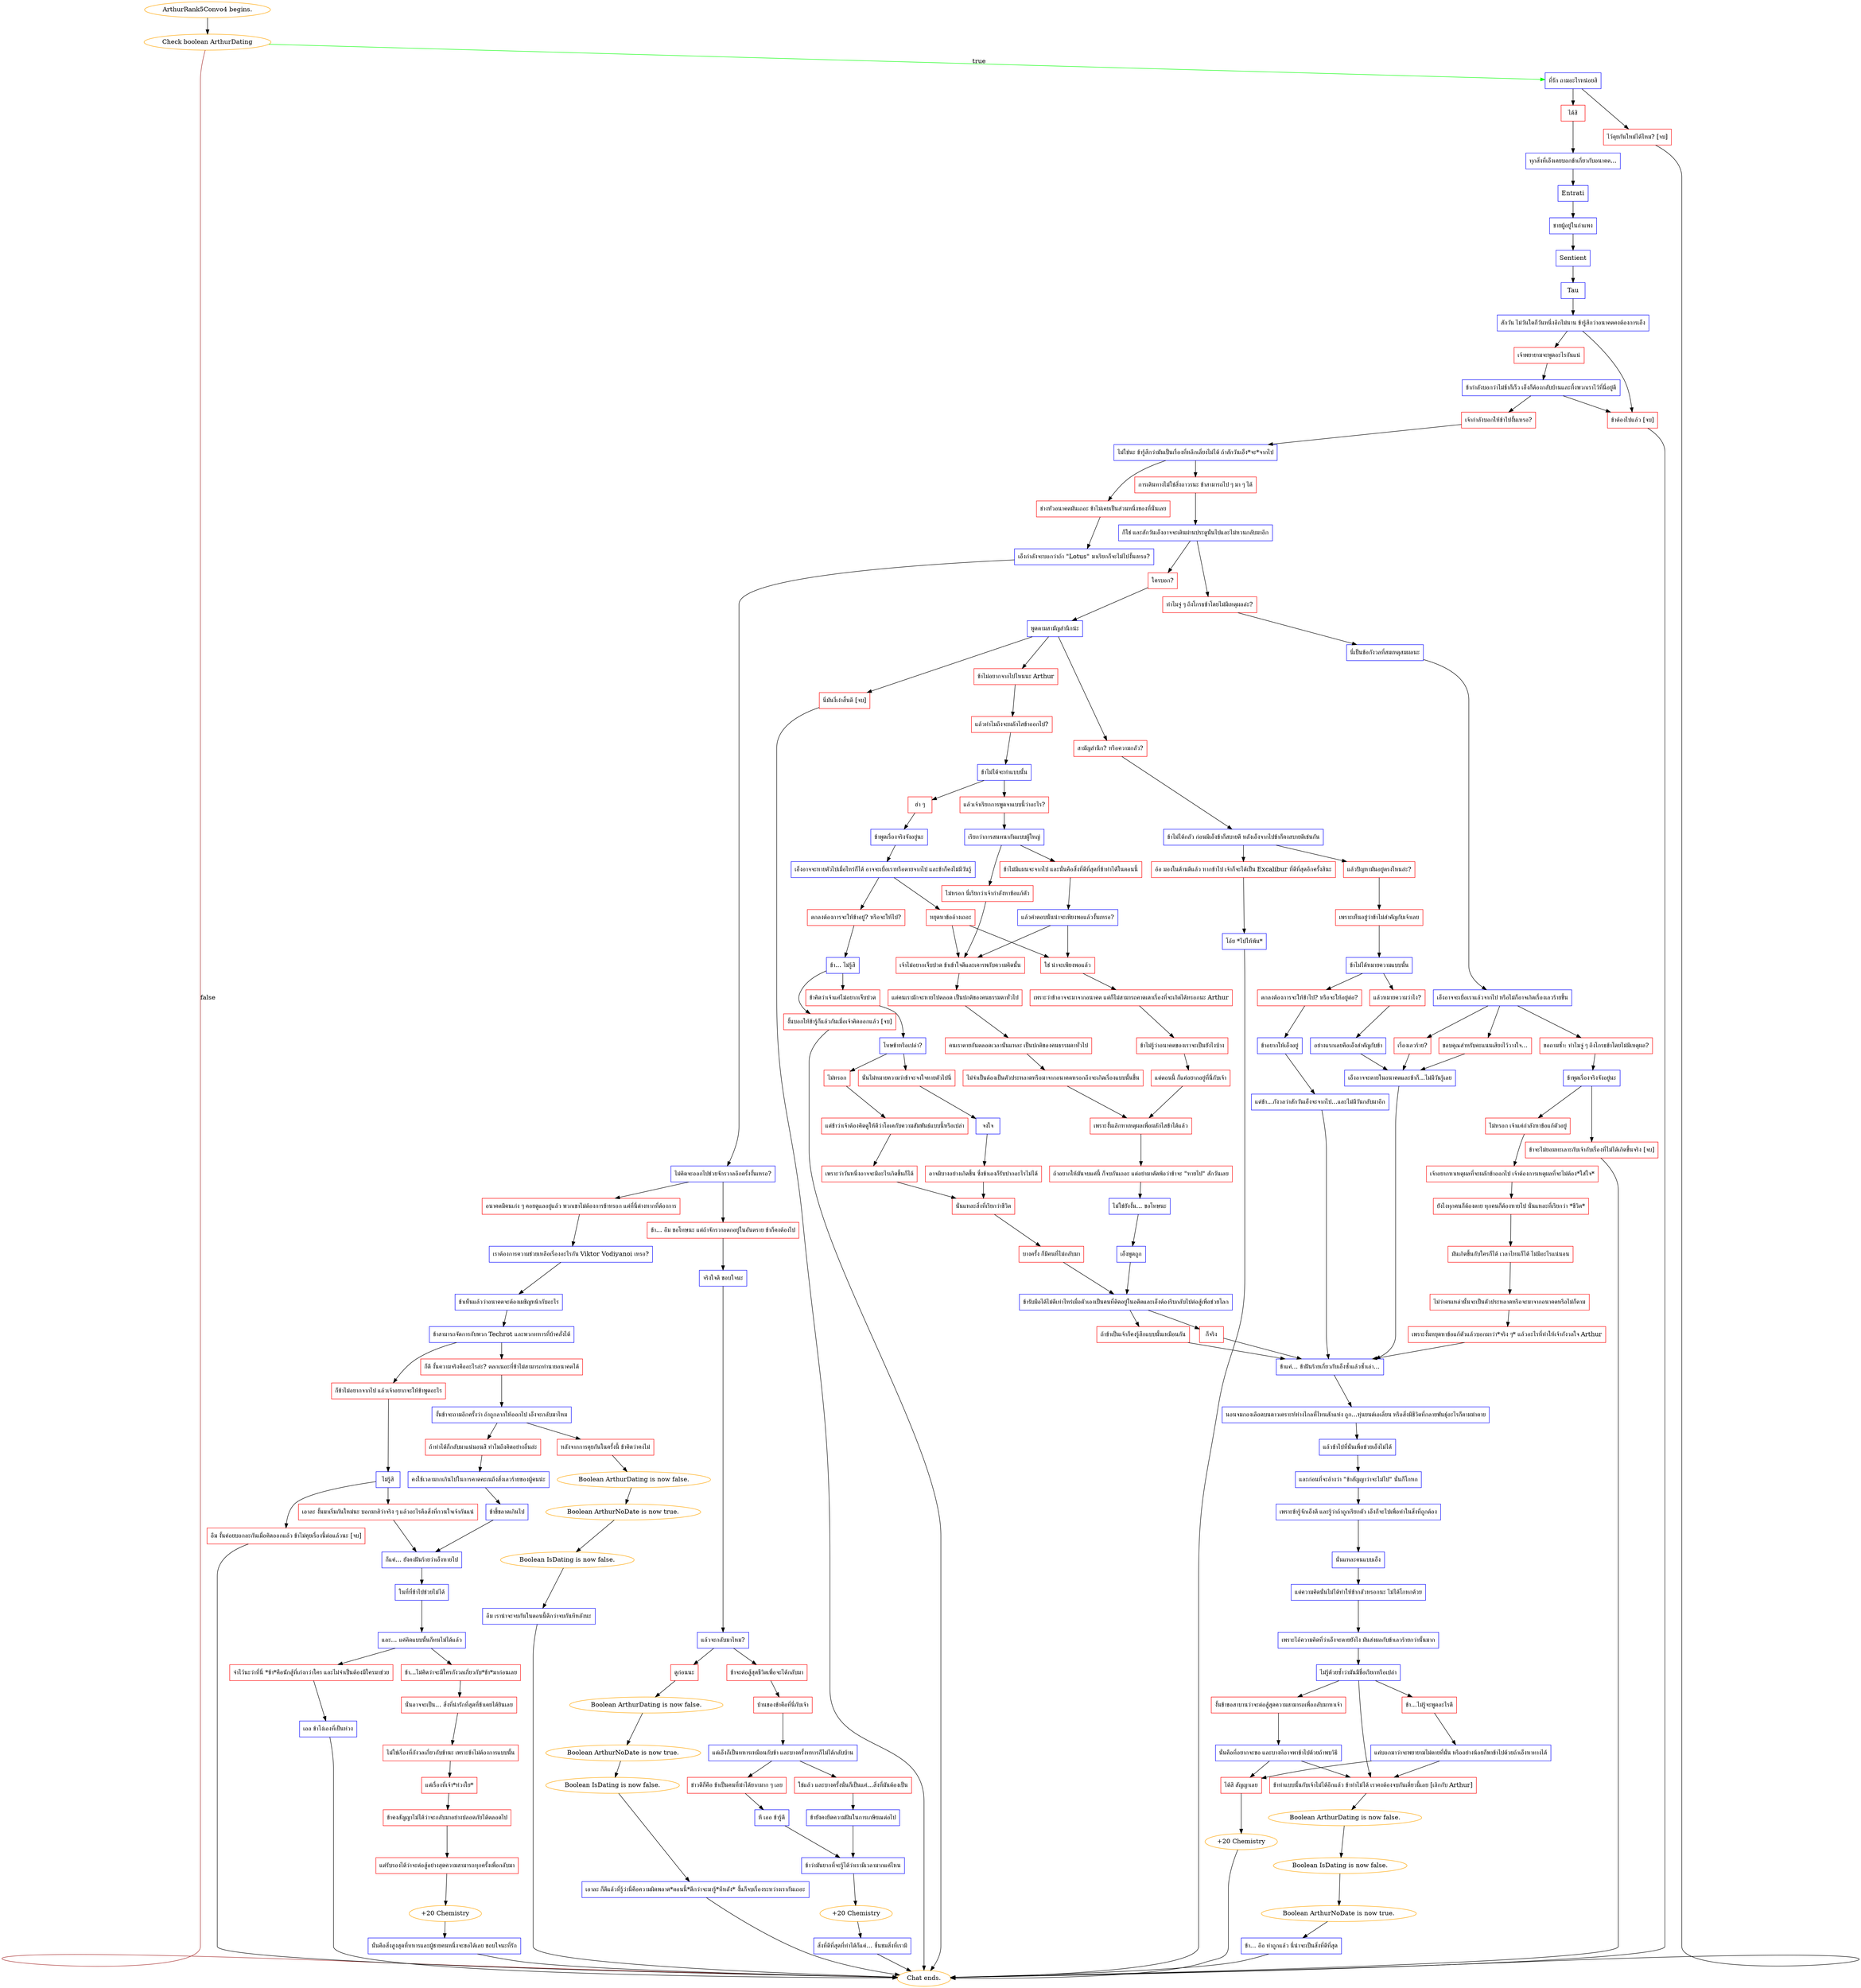 digraph {
	"ArthurRank5Convo4 begins." [color=orange];
		"ArthurRank5Convo4 begins." -> j2920893703;
	j2920893703 [label="Check boolean ArthurDating",color=orange];
		j2920893703 -> j3582455889 [label=true,color=green];
		j2920893703 -> "Chat ends." [label=false,color=brown];
	j3582455889 [label="ที่รัก ถามอะไรหน่อยสิ",shape=box,color=blue];
		j3582455889 -> j2097780862;
		j3582455889 -> j253381601;
	"Chat ends." [color=orange];
	j2097780862 [label="ได้สิ",shape=box,color=red];
		j2097780862 -> j2903919477;
	j253381601 [label="ไว้คุยกันใหม่ได้ไหม? [จบ]",shape=box,color=red];
		j253381601 -> "Chat ends.";
	j2903919477 [label="ทุกสิ่งที่เอ็งเคยบอกข้าเกี่ยวกับอนาคต...",shape=box,color=blue];
		j2903919477 -> j900783329;
	j900783329 [label="Entrati",shape=box,color=blue];
		j900783329 -> j645239888;
	j645239888 [label="ชายผู้อยู่ในกำแพง",shape=box,color=blue];
		j645239888 -> j2842825764;
	j2842825764 [label="Sentient",shape=box,color=blue];
		j2842825764 -> j1739533013;
	j1739533013 [label="Tau",shape=box,color=blue];
		j1739533013 -> j1146603912;
	j1146603912 [label="สักวัน ไม่วันใดก็วันหนึ่งอีกไม่นาน ข้ารู้สึกว่าอนาคตคงต้องการเอ็ง",shape=box,color=blue];
		j1146603912 -> j2407290596;
		j1146603912 -> j2686641719;
	j2407290596 [label="เจ้าพยายามจะพูดอะไรกันแน่",shape=box,color=red];
		j2407290596 -> j4136578021;
	j2686641719 [label="ข้าต้องไปแล้ว [จบ]",shape=box,color=red];
		j2686641719 -> "Chat ends.";
	j4136578021 [label="ข้ากำลังบอกว่าไม่ช้าก็เร็ว เอ็งก็ต้องกลับบ้านและทิ้งพวกเราไว้ที่นี่อยู่ดี",shape=box,color=blue];
		j4136578021 -> j1083121095;
		j4136578021 -> j2686641719;
	j1083121095 [label="เจ้ากำลังบอกให้ข้าไปงั้นเหรอ?",shape=box,color=red];
		j1083121095 -> j3052631359;
	j3052631359 [label="ไม่ใช่นะ ข้ารู้สึกว่ามันเป็นเรื่องที่หลีกเลี่ยงไม่ได้ ถ้าสักวันเอ็ง*จะ*จากไป",shape=box,color=blue];
		j3052631359 -> j4132156400;
		j3052631359 -> j2129242350;
	j4132156400 [label="การเดินทางไม่ใช่สิ่งถาวรนะ ข้าสามารถไป ๆ มา ๆ ได้",shape=box,color=red];
		j4132156400 -> j67517382;
	j2129242350 [label="ช่างหัวอนาคตมันเถอะ ข้าไม่เคยเป็นส่วนหนึ่งของที่นั่นเลย",shape=box,color=red];
		j2129242350 -> j1959075780;
	j67517382 [label="ก็ใช่ และสักวันเอ็งอาจจะเดินผ่านประตูนั่นไปและไม่หวนกลับมาอีก",shape=box,color=blue];
		j67517382 -> j3092714963;
		j67517382 -> j2843043531;
	j1959075780 [label="เอ็งกำลังจะบอกว่าถ้า \"Lotus\" มาเรียกก็จะไม่ไปงั้นเหรอ?",shape=box,color=blue];
		j1959075780 -> j1315588644;
	j3092714963 [label="ทำไมจู่ ๆ ถึงโกรธข้าโดยไม่มีเหตุผลล่ะ?",shape=box,color=red];
		j3092714963 -> j1649041216;
	j2843043531 [label="ใครบอก?",shape=box,color=red];
		j2843043531 -> j1526538176;
	j1315588644 [label="ไม่คิดจะออกไปช่วยจักรวาลอีกครั้งงั้นเหรอ?",shape=box,color=blue];
		j1315588644 -> j3045861099;
		j1315588644 -> j2779722367;
	j1649041216 [label="นี่เป็นข้อกังวลที่สมเหตุสมผลนะ",shape=box,color=blue];
		j1649041216 -> j3429748247;
	j1526538176 [label="พูดตามสามัญสำนึกน่ะ",shape=box,color=blue];
		j1526538176 -> j1336976162;
		j1526538176 -> j4009186370;
		j1526538176 -> j1960573037;
	j3045861099 [label="อนาคตมีคนเก่ง ๆ คอยดูแลอยู่แล้ว พวกเขาไม่ต้องการข้าหรอก แต่ที่นี่ต่างหากที่ต้องการ",shape=box,color=red];
		j3045861099 -> j1221769306;
	j2779722367 [label="ข้า... อืม ขอโทษนะ แต่ถ้าจักรวาลตกอยู่ในอันตราย ข้าก็คงต้องไป",shape=box,color=red];
		j2779722367 -> j1087643357;
	j3429748247 [label="เอ็งอาจจะเบื่อเราแล้วจากไป หรือไม่ก็อาจเกิดเรื่องเลวร้ายขึ้น",shape=box,color=blue];
		j3429748247 -> j3643274226;
		j3429748247 -> j1959651861;
		j3429748247 -> j541139040;
	j1336976162 [label="สามัญสำนึก? หรือความกลัว?",shape=box,color=red];
		j1336976162 -> j1730130408;
	j4009186370 [label="นี่มันงี่เง่าสิ้นดี [จบ]",shape=box,color=red];
		j4009186370 -> "Chat ends.";
	j1960573037 [label="ข้าไม่อยากจากไปไหนนะ Arthur",shape=box,color=red];
		j1960573037 -> j2036568773;
	j1221769306 [label="เราต้องการความช่วยเหลือเรื่องอะไรกัน Viktor Vodiyanoi เหรอ?",shape=box,color=blue];
		j1221769306 -> j235354832;
	j1087643357 [label="จริงใจดี ขอบใจนะ",shape=box,color=blue];
		j1087643357 -> j2821321040;
	j3643274226 [label="เรื่องเลวร้าย?",shape=box,color=red];
		j3643274226 -> j1570556134;
	j1959651861 [label="ขอบคุณสำหรับคะแนนเสียงไว้วางใจ...",shape=box,color=red];
		j1959651861 -> j1570556134;
	j541139040 [label="ขอถามซ้ำ: ทำไมจู่ ๆ ถึงโกรธข้าโดยไม่มีเหตุผล?",shape=box,color=red];
		j541139040 -> j479042608;
	j1730130408 [label="ข้าไม่ได้กลัว ก่อนมีเอ็งข้าก็สบายดี หลังเอ็งจากไปข้าก็คงสบายดีเช่นกัน",shape=box,color=blue];
		j1730130408 -> j3010580686;
		j1730130408 -> j2680465684;
	j2036568773 [label="แล้วทำไมถึงจะผลักไสข้าออกไป?",shape=box,color=red];
		j2036568773 -> j3530999432;
	j235354832 [label="ข้าเห็นแล้วว่าอนาคตจะต้องเผชิญหน้ากับอะไร",shape=box,color=blue];
		j235354832 -> j2667170800;
	j2821321040 [label="แล้วจะกลับมาไหม?",shape=box,color=blue];
		j2821321040 -> j780267881;
		j2821321040 -> j3366986340;
	j1570556134 [label="เอ็งอาจจะตายในอนาคตและข้าก็...ไม่มีวันรู้เลย",shape=box,color=blue];
		j1570556134 -> j3179907772;
	j479042608 [label="ข้าพูดเรื่องจริงจังอยู่นะ",shape=box,color=blue];
		j479042608 -> j2886428129;
		j479042608 -> j1964763831;
	j3010580686 [label="แล้วปัญหามันอยู่ตรงไหนล่ะ?",shape=box,color=red];
		j3010580686 -> j3625629865;
	j2680465684 [label="อ้อ มองในด้านดีแล้ว หากข้าไป เจ้าก็จะได้เป็น Excalibur ที่ดีที่สุดอีกครั้งสินะ",shape=box,color=red];
		j2680465684 -> j430839555;
	j3530999432 [label="ข้าไม่ได้จะทำแบบนั้น",shape=box,color=blue];
		j3530999432 -> j3283638022;
		j3530999432 -> j4219154704;
	j2667170800 [label="ข้าสามารถจัดการกับพวก Techrot และพวกทหารที่บ้าคลั่งได้",shape=box,color=blue];
		j2667170800 -> j1145190794;
		j2667170800 -> j1792294910;
	j780267881 [label="ข้าจะต่อสู้สุดชีวิตเพื่อจะได้กลับมา",shape=box,color=red];
		j780267881 -> j1789743541;
	j3366986340 [label="ดูก่อนนะ",shape=box,color=red];
		j3366986340 -> j2398123627;
	j3179907772 [label="ข้าแค่... ข้าฝันร้ายเกี่ยวกับเอ็งซ้ำแล้วซ้ำเล่า...",shape=box,color=blue];
		j3179907772 -> j4063476886;
	j2886428129 [label="ไม่หรอก เจ้าแค่กำลังหาข้อแก้ตัวอยู่",shape=box,color=red];
		j2886428129 -> j1511107437;
	j1964763831 [label="ข้าจะไม่ยอมทะเลาะกับเจ้ากับเรื่องที่ไม่ได้เกิดขึ้นจริง [จบ]",shape=box,color=red];
		j1964763831 -> "Chat ends.";
	j3625629865 [label="เพราะเห็นอยู่ว่าข้าไม่สำคัญกับเจ้าเลย",shape=box,color=red];
		j3625629865 -> j2810213934;
	j430839555 [label="โอ้ย *ไปให้พ้น*",shape=box,color=blue];
		j430839555 -> "Chat ends.";
	j3283638022 [label="ฮ่า ๆ",shape=box,color=red];
		j3283638022 -> j2602506316;
	j4219154704 [label="แล้วเจ้าเรียกการพูดจาแบบนี้ว่าอะไร?",shape=box,color=red];
		j4219154704 -> j4065033962;
	j1145190794 [label="ก็ดี งั้นความจริงคืออะไรล่ะ? ตลกเนอะที่ข้าไม่สามารถทำนายอนาคตได้",shape=box,color=red];
		j1145190794 -> j3634422264;
	j1792294910 [label="ก็ข้าไม่อยากจากไป แล้วเจ้าอยากจะให้ข้าพูดอะไร",shape=box,color=red];
		j1792294910 -> j2404963565;
	j1789743541 [label="บ้านของข้าคือที่นี่กับเจ้า",shape=box,color=red];
		j1789743541 -> j1626917240;
	j2398123627 [label="Boolean ArthurDating is now false.",color=orange];
		j2398123627 -> j2470468211;
	j4063476886 [label="นอนจมกองเลือดบนดาวเคราะห์ห่างไกลที่ไหนสักแห่ง ถูก...หุ่นยนต์เอเลี่ยน หรือสิ่งมีชีวิตที่กลายพันธุ์อะไรก็ตามฆ่าตาย",shape=box,color=blue];
		j4063476886 -> j2882967527;
	j1511107437 [label="เจ้าอยากหาเหตุผลที่จะผลักข้าออกไป เจ้าต้องการเหตุผลที่จะไม่ต้อง*ใส่ใจ*",shape=box,color=red];
		j1511107437 -> j3613505675;
	j2810213934 [label="ข้าไม่ได้หมายความแบบนั้น",shape=box,color=blue];
		j2810213934 -> j3926969752;
		j2810213934 -> j909396914;
	j2602506316 [label="ข้าพูดเรื่องจริงจังอยู่นะ",shape=box,color=blue];
		j2602506316 -> j1579600111;
	j4065033962 [label="เรียกว่าการสนทนากันแบบผู้ใหญ่",shape=box,color=blue];
		j4065033962 -> j2764621509;
		j4065033962 -> j1755022649;
	j3634422264 [label="งั้นข้าจะถามอีกครั้งว่า ถ้าถูกลากให้ออกไป เอ็งจะกลับมาไหม",shape=box,color=blue];
		j3634422264 -> j2175935005;
		j3634422264 -> j3937640085;
	j2404963565 [label="ไม่รู้สิ",shape=box,color=blue];
		j2404963565 -> j1064936640;
		j2404963565 -> j3985393698;
	j1626917240 [label="แต่เอ็งก็เป็นทหารเหมือนกับข้า และบางครั้งทหารก็ไม่ได้กลับบ้าน",shape=box,color=blue];
		j1626917240 -> j2310469451;
		j1626917240 -> j3755898385;
	j2470468211 [label="Boolean ArthurNoDate is now true.",color=orange];
		j2470468211 -> j263813393;
	j2882967527 [label="แล้วข้าไปที่นั่นเพื่อช่วยเอ็งไม่ได้",shape=box,color=blue];
		j2882967527 -> j692891230;
	j3613505675 [label="ยังไงทุกคนก็ต้องตาย ทุกคนก็ต้องหายไป นั่นแหละที่เรียกว่า *ชีวิต*",shape=box,color=red];
		j3613505675 -> j2192688849;
	j3926969752 [label="ตกลงต้องการจะให้ข้าไป? หรือจะให้อยู่ต่อ?",shape=box,color=red];
		j3926969752 -> j2136711856;
	j909396914 [label="แล้วหมายความว่าไง?",shape=box,color=red];
		j909396914 -> j1910887224;
	j1579600111 [label="เอ็งอาจจะหายตัวไปเมื่อไหร่ก็ได้ อาจจะเบื่อเราหรือตายจากไป และข้าก็คงไม่มีวันรู้",shape=box,color=blue];
		j1579600111 -> j2009948073;
		j1579600111 -> j3219606978;
	j2764621509 [label="ไม่หรอก นี่เรียกว่าเจ้ากำลังหาข้อแก้ตัว",shape=box,color=red];
		j2764621509 -> j3677265173;
	j1755022649 [label="ข้าไม่มีแผนจะจากไป และนั่นคือสิ่งที่ดีที่สุดที่ข้าทำได้ในตอนนี้",shape=box,color=red];
		j1755022649 -> j4157393720;
	j2175935005 [label="หลังจากการคุยกันในครั้งนี้ ข้าคิดว่าคงไม่",shape=box,color=red];
		j2175935005 -> j2237542706;
	j3937640085 [label="ถ้าทำได้ก็กลับมาแน่นอนสิ ทำไมถึงคิดอย่างอื่นล่ะ",shape=box,color=red];
		j3937640085 -> j1499785945;
	j1064936640 [label="เอาละ งั้นมาเริ่มกันใหม่นะ บอกมาสิว่าจริง ๆ แล้วอะไรคือสิ่งที่กวนใจเจ้ากันแน่",shape=box,color=red];
		j1064936640 -> j1862760584;
	j3985393698 [label="อืม งั้นค่อยบอกละกันเมื่อคิดออกแล้ว ข้าไม่คุยเรื่องนี้ต่อแล้วนะ [จบ]",shape=box,color=red];
		j3985393698 -> "Chat ends.";
	j2310469451 [label="ใช่แล้ว และบางครั้งนั่นก็เป็นแค่...สิ่งที่มันต้องเป็น",shape=box,color=red];
		j2310469451 -> j2898225730;
	j3755898385 [label="ข่าวดีก็คือ ข้าเป็นคนที่ฆ่าได้ยากมาก ๆ เลย",shape=box,color=red];
		j3755898385 -> j1431078559;
	j263813393 [label="Boolean IsDating is now false.",color=orange];
		j263813393 -> j2632455306;
	j692891230 [label="และก่อนที่จะอ้างว่า \"ข้าสัญญาว่าจะไม่ไป\" นั่นก็โกหก",shape=box,color=blue];
		j692891230 -> j1667802147;
	j2192688849 [label="มันเกิดขึ้นกับใครก็ได้ เวลาไหนก็ได้ ไม่มีอะไรแน่นอน",shape=box,color=red];
		j2192688849 -> j1127924200;
	j2136711856 [label="ข้าอยากให้เอ็งอยู่",shape=box,color=blue];
		j2136711856 -> j2691701290;
	j1910887224 [label="อย่างแรกเลยคือเอ็งสำคัญกับข้า",shape=box,color=blue];
		j1910887224 -> j1570556134;
	j2009948073 [label="หยุดหาข้ออ้างเถอะ",shape=box,color=red];
		j2009948073 -> j4173501657;
		j2009948073 -> j3677265173;
	j3219606978 [label="ตกลงต้องการจะให้ข้าอยู่? หรือจะให้ไป?",shape=box,color=red];
		j3219606978 -> j2789475121;
	j3677265173 [label="เจ้าไม่อยากเจ็บปวด ข้าเข้าใจดีและเคารพกับความคิดนั้น",shape=box,color=red];
		j3677265173 -> j553799711;
	j4157393720 [label="แล้วคำตอบนั่นน่าจะเพียงพอแล้วงั้นเหรอ?",shape=box,color=blue];
		j4157393720 -> j4173501657;
		j4157393720 -> j3677265173;
	j2237542706 [label="Boolean ArthurDating is now false.",color=orange];
		j2237542706 -> j3522928269;
	j1499785945 [label="คงใช้เวลามากเกินไปในการคาดคะเนถึงสิ่งเลวร้ายของผู้คนน่ะ",shape=box,color=blue];
		j1499785945 -> j3176876774;
	j1862760584 [label="ก็แค่... ยังคงฝันร้ายว่าเอ็งหายไป",shape=box,color=blue];
		j1862760584 -> j1339043633;
	j2898225730 [label="ข้ายังคงยึดความฝันในการเกษียณต่อไป",shape=box,color=blue];
		j2898225730 -> j3104956024;
	j1431078559 [label="หึ เออ ข้ารู้ดี",shape=box,color=blue];
		j1431078559 -> j3104956024;
	j2632455306 [label="เอาละ ก็ดีแล้วที่รู้ว่านี่คือความผิดพลาด*ตอนนี้*ดีกว่าจะมารู้*ทีหลัง* งั้นก็จบเรื่องระหว่างเรากันเถอะ",shape=box,color=blue];
		j2632455306 -> "Chat ends.";
	j1667802147 [label="เพราะข้ารู้จักเอ็งดี และรู้ว่าถ้าถูกเรียกตัว เอ็งก็จะไปเพื่อทำในสิ่งที่ถูกต้อง",shape=box,color=blue];
		j1667802147 -> j2540728237;
	j1127924200 [label="ไม่ว่าคนเหล่านั้นจะเป็นตัวประหลาดหรือจะมาจากอนาคตหรือไม่ก็ตาม",shape=box,color=red];
		j1127924200 -> j250366566;
	j2691701290 [label="แต่ข้า...กังวลว่าสักวันเอ็งจะจากไป...และไม่มีวันกลับมาอีก",shape=box,color=blue];
		j2691701290 -> j3179907772;
	j4173501657 [label="ใช่ น่าจะเพียงพอแล้ว",shape=box,color=red];
		j4173501657 -> j3850647367;
	j2789475121 [label="ข้า... ไม่รู้สิ",shape=box,color=blue];
		j2789475121 -> j3254096071;
		j2789475121 -> j1428345528;
	j553799711 [label="แต่คนเรามักจะหายไปตลอด เป็นปกติของคนธรรมดาทั่วไป",shape=box,color=red];
		j553799711 -> j1998140314;
	j3522928269 [label="Boolean ArthurNoDate is now true.",color=orange];
		j3522928269 -> j2883342400;
	j3176876774 [label="ข้าขี้ขลาดเกินไป",shape=box,color=blue];
		j3176876774 -> j1862760584;
	j1339043633 [label="ในที่ที่ข้าไปช่วยไม่ได้",shape=box,color=blue];
		j1339043633 -> j39321850;
	j3104956024 [label="ข้าว่ามันยากที่จะรู้ได้ว่าเรามีเวลามากแค่ไหน",shape=box,color=blue];
		j3104956024 -> j2760157154;
	j2540728237 [label="นั่นแหละคนแบบเอ็ง",shape=box,color=blue];
		j2540728237 -> j352003701;
	j250366566 [label="เพราะงั้นหยุดหาข้อแก้ตัวแล้วบอกมาว่า*จริง ๆ* แล้วอะไรที่ทำให้เจ้ากังวลใจ Arthur",shape=box,color=red];
		j250366566 -> j3179907772;
	j3850647367 [label="เพราะว่าข้าอาจจะมาจากอนาคต แต่ก็ไม่สามารถคาดเดาเรื่องที่จะเกิดได้หรอกนะ Arthur",shape=box,color=red];
		j3850647367 -> j2422713746;
	j3254096071 [label="ข้าคิดว่าเจ้าแค่ไม่อยากเจ็บปวด",shape=box,color=red];
		j3254096071 -> j4238650592;
	j1428345528 [label="งั้นบอกให้ข้ารู้ก็แล้วกันเมื่อเจ้าคิดออกแล้ว [จบ]",shape=box,color=red];
		j1428345528 -> "Chat ends.";
	j1998140314 [label="คนเราตายกันตลอดเวลานั่นแหละ เป็นปกติของคนธรรมดาทั่วไป",shape=box,color=red];
		j1998140314 -> j1846752519;
	j2883342400 [label="Boolean IsDating is now false.",color=orange];
		j2883342400 -> j142687542;
	j39321850 [label="และ... แค่คิดแบบนั้นก็ทนไม่ได้แล้ว",shape=box,color=blue];
		j39321850 -> j3974316442;
		j39321850 -> j87417464;
	j2760157154 [label="+20 Chemistry",color=orange];
		j2760157154 -> j3500869140;
	j352003701 [label="แต่ความคิดนั่นไม่ได้ทำให้ข้ากลัวหรอกนะ ไม่ได้โกหกด้วย",shape=box,color=blue];
		j352003701 -> j4234836845;
	j2422713746 [label="ข้าไม่รู้ว่าอนาคตของเราจะเป็นยังไงบ้าง",shape=box,color=red];
		j2422713746 -> j1821487846;
	j4238650592 [label="โทษข้าหรือเปล่า?",shape=box,color=blue];
		j4238650592 -> j2812199707;
		j4238650592 -> j1746960545;
	j1846752519 [label="ไม่จำเป็นต้องเป็นตัวประหลาดหรือมาจากอนาคตหรอกถึงจะเกิดเรื่องแบบนั้นขึ้น",shape=box,color=red];
		j1846752519 -> j3833551691;
	j142687542 [label="อืม เราน่าจะจบกันในตอนนี้ดีกว่าจบกันทีหลังนะ",shape=box,color=blue];
		j142687542 -> "Chat ends.";
	j3974316442 [label="ข้า...ไม่คิดว่าจะมีใครกังวลเกี่ยวกับ*ข้า*มาก่อนเลย",shape=box,color=red];
		j3974316442 -> j750881318;
	j87417464 [label="จำไว้นะว่าที่นี่ *ข้า*คือนักสู้ที่เก่งกว่าใคร และไม่จำเป็นต้องมีใครมาช่วย",shape=box,color=red];
		j87417464 -> j2369178649;
	j3500869140 [label="สิ่งที่ดีที่สุดที่ทำได้ก็แค่… ชื่นชมสิ่งที่เรามี",shape=box,color=blue];
		j3500869140 -> "Chat ends.";
	j4234836845 [label="เพราะไอ้ความคิดที่ว่าเอ็งจะตายยังไง มันส่งผลกับข้าเลวร้ายกว่านั้นมาก",shape=box,color=blue];
		j4234836845 -> j377414261;
	j1821487846 [label="แต่ตอนนี้ ก็แค่อยากอยู่ที่นี่กับเจ้า",shape=box,color=red];
		j1821487846 -> j3833551691;
	j2812199707 [label="ไม่หรอก",shape=box,color=red];
		j2812199707 -> j719539473;
	j1746960545 [label="นั่นไม่หมายความว่าข้าจะจงใจหายตัวไปนี่",shape=box,color=red];
		j1746960545 -> j1393739635;
	j3833551691 [label="เพราะงั้นเลิกหาเหตุผลเพื่อผลักไสข้าได้แล้ว",shape=box,color=red];
		j3833551691 -> j835192502;
	j750881318 [label="นั่นอาจจะเป็น... สิ่งที่น่ารักที่สุดที่ข้าเคยได้ยินเลย",shape=box,color=red];
		j750881318 -> j952597105;
	j2369178649 [label="เออ ข้าโง่เองที่เป็นห่วง",shape=box,color=blue];
		j2369178649 -> "Chat ends.";
	j377414261 [label="ไม่รู้ด้วยซ้ำว่ามันมีชื่อเรียกหรือเปล่า",shape=box,color=blue];
		j377414261 -> j2687246038;
		j377414261 -> j2605381418;
		j377414261 -> j3838543406;
	j719539473 [label="แต่ข้าว่าเจ้าต้องคิดดูให้ดีว่าโอเคกับความสัมพันธ์แบบนี้หรือเปล่า",shape=box,color=red];
		j719539473 -> j2579740530;
	j1393739635 [label="จงใจ",shape=box,color=blue];
		j1393739635 -> j1361722389;
	j835192502 [label="ถ้าอยากให้มันจบแค่นี้ ก็จบกันเถอะ แต่อย่ามาตัดพ้อว่าข้าจะ \"หายไป\" สักวันเลย",shape=box,color=red];
		j835192502 -> j3681281508;
	j952597105 [label="ไม่ใช่เรื่องที่กังวลเกี่ยวกับข้านะ เพราะข้าไม่ต้องการแบบนั้น",shape=box,color=red];
		j952597105 -> j2339352764;
	j2687246038 [label="งั้นข้าขอสาบานว่าจะต่อสู้สุดความสามารถเพื่อกลับมาหาเจ้า",shape=box,color=red];
		j2687246038 -> j583232250;
	j2605381418 [label="ข้า...ไม่รู้จะพูดอะไรดี",shape=box,color=red];
		j2605381418 -> j2542725133;
	j3838543406 [label="ข้าทำแบบนั้นกับเจ้าไม่ได้อีกแล้ว ข้าทำไม่ได้ เราคงต้องจบกันเดี๋ยวนี้เลย [เลิกกับ Arthur]",shape=box,color=red];
		j3838543406 -> j619868144;
	j2579740530 [label="เพราะว่าวันหนึ่งอาจจะมีอะไรเกิดขึ้นก็ได้",shape=box,color=red];
		j2579740530 -> j1281750889;
	j1361722389 [label="อาจมีบางอย่างเกิดขึ้น ซึ่งข้าเองก็รับปากอะไรไม่ได้",shape=box,color=red];
		j1361722389 -> j1281750889;
	j3681281508 [label="ไม่ใช่ยังงั้น... ขอโทษนะ",shape=box,color=blue];
		j3681281508 -> j218590059;
	j2339352764 [label="แต่เรื่องที่เจ้า*ห่วงใย*",shape=box,color=red];
		j2339352764 -> j2124315650;
	j583232250 [label="นั่นคือที่อยากจะขอ และบางทีอาจพาข้าไปด้วยถ้าพบวิธี",shape=box,color=blue];
		j583232250 -> j223628949;
		j583232250 -> j3838543406;
	j2542725133 [label="แค่บอกมาว่าจะพยายามไม่ตายที่นั่น หรืออย่างน้อยก็พาข้าไปด้วยถ้าเอ็งหาทางได้",shape=box,color=blue];
		j2542725133 -> j223628949;
		j2542725133 -> j3838543406;
	j619868144 [label="Boolean ArthurDating is now false.",color=orange];
		j619868144 -> j3005825494;
	j1281750889 [label="นั่นแหละสิ่งที่เรียกว่าชีวิต",shape=box,color=red];
		j1281750889 -> j1974775487;
	j218590059 [label="เอ็งพูดถูก",shape=box,color=blue];
		j218590059 -> j4244689719;
	j2124315650 [label="ข้าคงสัญญาไม่ได้ว่าจะกลับมาอย่างปลอดภัยได้ตลอดไป",shape=box,color=red];
		j2124315650 -> j210531477;
	j223628949 [label="ได้สิ สัญญาเลย",shape=box,color=red];
		j223628949 -> j367054140;
	j3005825494 [label="Boolean IsDating is now false.",color=orange];
		j3005825494 -> j240435226;
	j1974775487 [label="บางครั้ง ก็มีคนที่ไม่กลับมา",shape=box,color=red];
		j1974775487 -> j4244689719;
	j4244689719 [label="ข้ารับมือได้ไม่ดีเท่าไหร่เมื่อตัวเองเป็นคนที่ติดอยู่ในอดีตและเอ็งต้องรีบกลับไปต่อสู้เพื่อช่วยโลก",shape=box,color=blue];
		j4244689719 -> j228225296;
		j4244689719 -> j1293690159;
	j210531477 [label="แต่รับรองได้ว่าจะต่อสู้อย่างสุดความสามารถทุกครั้งเพื่อกลับมา",shape=box,color=red];
		j210531477 -> j2857038201;
	j367054140 [label="+20 Chemistry",color=orange];
		j367054140 -> "Chat ends.";
	j240435226 [label="Boolean ArthurNoDate is now true.",color=orange];
		j240435226 -> j863893426;
	j228225296 [label="ก็จริง",shape=box,color=red];
		j228225296 -> j3179907772;
	j1293690159 [label="ถ้าข้าเป็นเจ้าก็คงรู้สึกแบบนั้นเหมือนกัน",shape=box,color=red];
		j1293690159 -> j3179907772;
	j2857038201 [label="+20 Chemistry",color=orange];
		j2857038201 -> j3523888569;
	j863893426 [label="ข้า... อือ ทำถูกแล้ว นี่น่าจะเป็นสิ่งที่ดีที่สุด",shape=box,color=blue];
		j863893426 -> "Chat ends.";
	j3523888569 [label="นั่นคือสิ่งสูงสุดที่ทหารและผู้ชายคนหนึ่งจะขอได้เลย ขอบใจนะที่รัก",shape=box,color=blue];
		j3523888569 -> "Chat ends.";
}